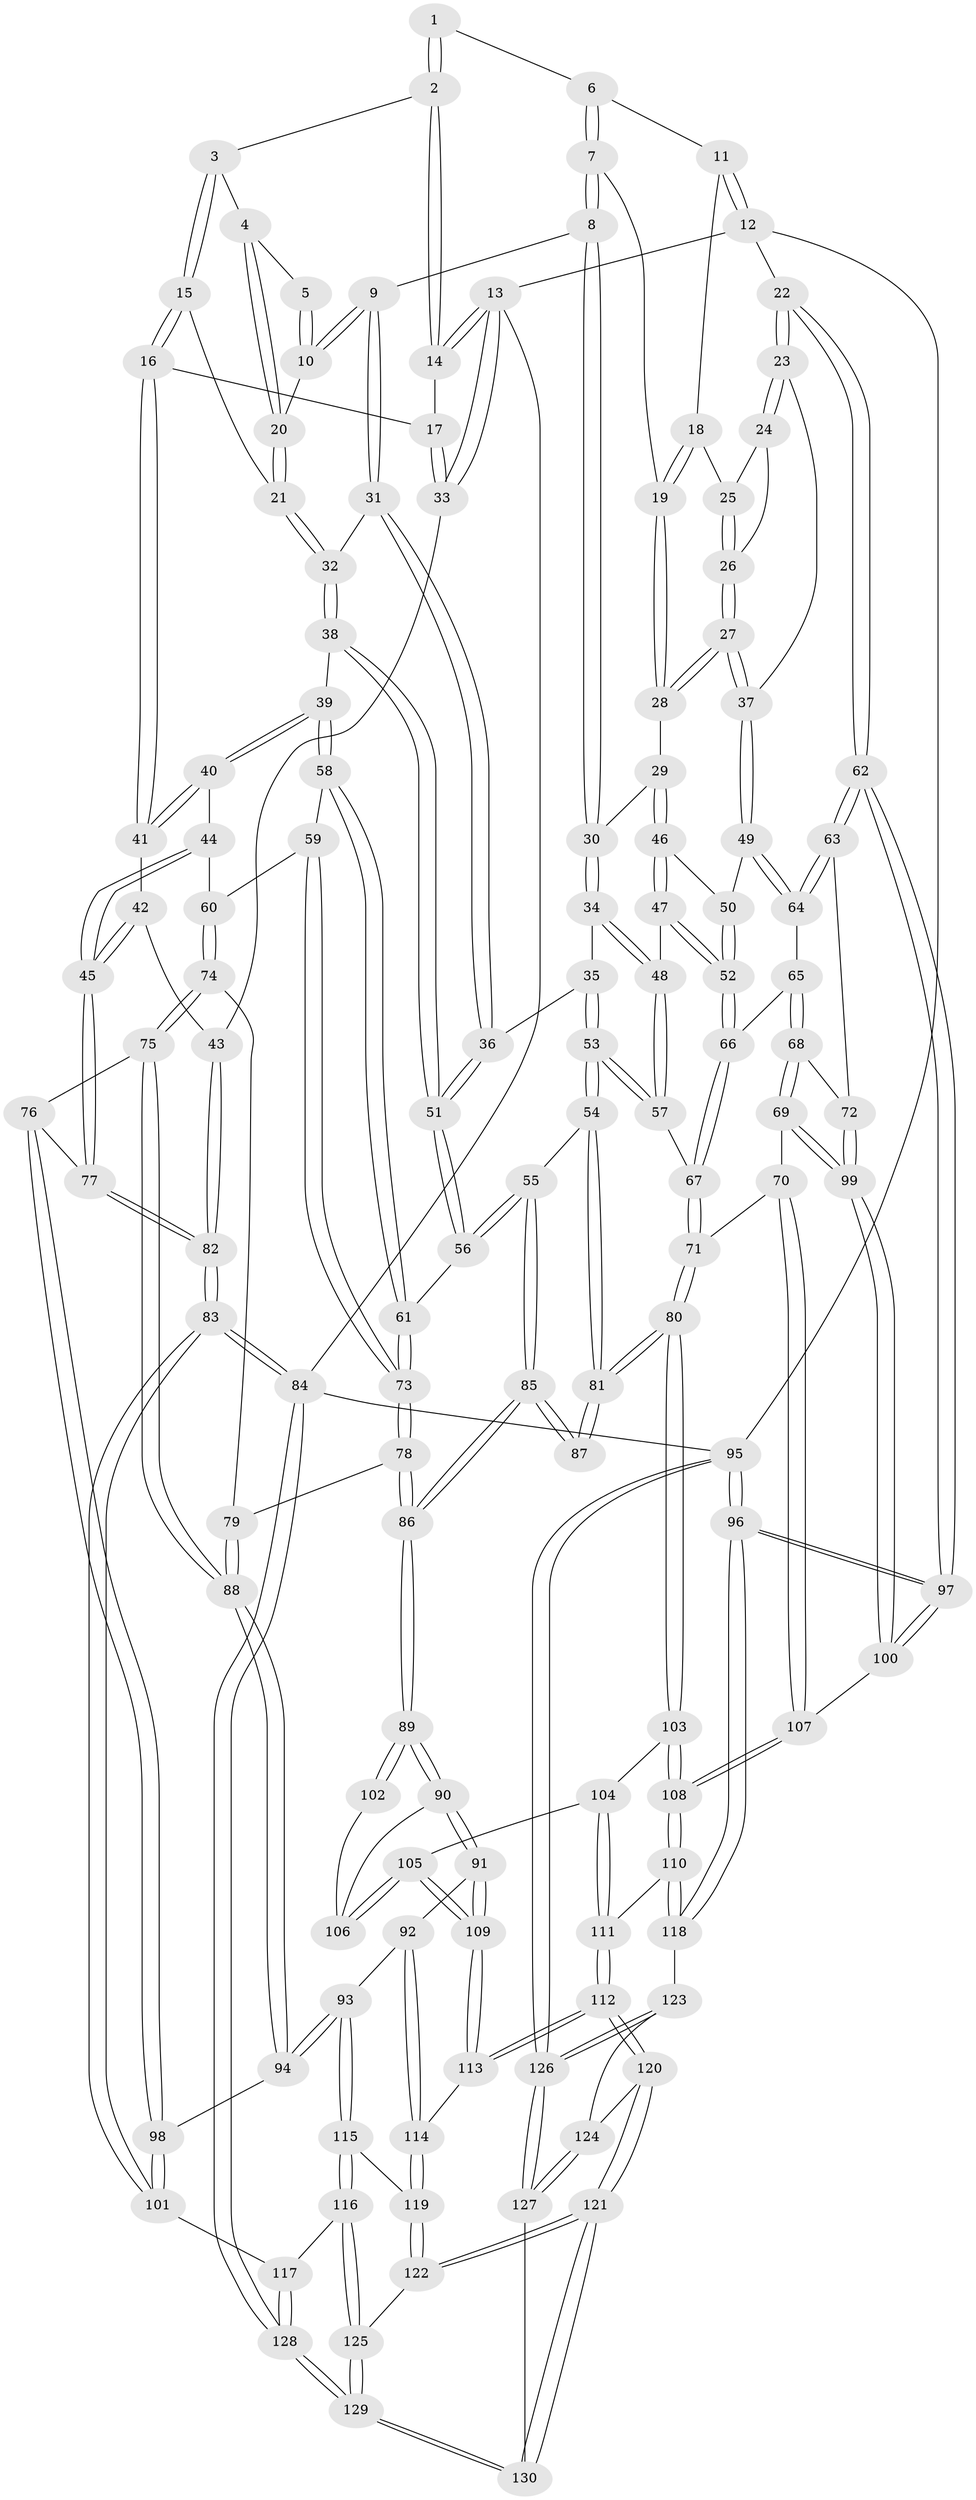 // coarse degree distribution, {5: 0.28205128205128205, 3: 0.2564102564102564, 6: 0.1282051282051282, 9: 0.02564102564102564, 4: 0.20512820512820512, 7: 0.05128205128205128, 2: 0.02564102564102564, 8: 0.02564102564102564}
// Generated by graph-tools (version 1.1) at 2025/21/03/04/25 18:21:03]
// undirected, 130 vertices, 322 edges
graph export_dot {
graph [start="1"]
  node [color=gray90,style=filled];
  1 [pos="+0.509883289929927+0"];
  2 [pos="+0.14279910477997+0"];
  3 [pos="+0.14631000520269827+0"];
  4 [pos="+0.3450010597005287+0.05247984399268176"];
  5 [pos="+0.5064268627612865+0"];
  6 [pos="+0.7929134110686406+0"];
  7 [pos="+0.6484976638291859+0.0800970621700642"];
  8 [pos="+0.5886520937129802+0.11121319941249912"];
  9 [pos="+0.5209254234300413+0.08630587863265461"];
  10 [pos="+0.5014959085743669+0.044316029397232094"];
  11 [pos="+0.876249704712221+0"];
  12 [pos="+1+0"];
  13 [pos="+0+0"];
  14 [pos="+0.05813882338892087+0"];
  15 [pos="+0.2276121379030148+0.10728066249695299"];
  16 [pos="+0.11521274808183832+0.1648079425478812"];
  17 [pos="+0.08183304487833122+0.10584065939465194"];
  18 [pos="+0.823470749342527+0.04935200940549017"];
  19 [pos="+0.7328395431369269+0.10613199469366964"];
  20 [pos="+0.3512787890719829+0.07338355866284174"];
  21 [pos="+0.30227296027242667+0.14481847650126817"];
  22 [pos="+1+0.09483907204856823"];
  23 [pos="+1+0.13975642065411847"];
  24 [pos="+0.9581905881573637+0.11678759835593071"];
  25 [pos="+0.8267906396130477+0.05715756017212379"];
  26 [pos="+0.8486676804434231+0.15908798724020934"];
  27 [pos="+0.8514622607101425+0.2355035801898237"];
  28 [pos="+0.7233323347686144+0.18227218981460722"];
  29 [pos="+0.6780212006577993+0.20518283495439832"];
  30 [pos="+0.617402780324155+0.16969803177340584"];
  31 [pos="+0.4681334246357893+0.17793937749165945"];
  32 [pos="+0.3281129833431047+0.2067969919004357"];
  33 [pos="+0+0.11057317795747897"];
  34 [pos="+0.5567827029061175+0.27847986342745895"];
  35 [pos="+0.5408712742526101+0.2795920282585171"];
  36 [pos="+0.5115843036771279+0.2720839314908931"];
  37 [pos="+0.8624356212047409+0.25722079385095514"];
  38 [pos="+0.3150090143152515+0.25466624753979705"];
  39 [pos="+0.3058961150521434+0.26531901538724095"];
  40 [pos="+0.1451554288326773+0.2662733659807826"];
  41 [pos="+0.11474807566176963+0.16636804018875972"];
  42 [pos="+0.022340708677864904+0.19714863031906005"];
  43 [pos="+0+0.17589352150389023"];
  44 [pos="+0.13815493044415098+0.27916185623704376"];
  45 [pos="+0.05146500268815783+0.3844492327714607"];
  46 [pos="+0.6797466370613171+0.2728826562644505"];
  47 [pos="+0.6336678282338347+0.316888258075774"];
  48 [pos="+0.629756044874263+0.3180960248790116"];
  49 [pos="+0.8615429013508927+0.26116590474231616"];
  50 [pos="+0.7240434065820894+0.28633872812644484"];
  51 [pos="+0.45142772945369536+0.3245552795560558"];
  52 [pos="+0.736817743383838+0.3956943530116959"];
  53 [pos="+0.5360415285770842+0.4332168337532956"];
  54 [pos="+0.5194355536030609+0.4522191145783069"];
  55 [pos="+0.4559823756080851+0.44110106668773086"];
  56 [pos="+0.4480491059117939+0.4354614472624413"];
  57 [pos="+0.6092519965236984+0.3873417318222616"];
  58 [pos="+0.2974082420294789+0.36910764707314536"];
  59 [pos="+0.27451363471983564+0.3915916164130435"];
  60 [pos="+0.2508799738263974+0.40124787094063163"];
  61 [pos="+0.4252207599618489+0.4359628659953264"];
  62 [pos="+1+0.44376293356366997"];
  63 [pos="+0.978610155366246+0.4515699250312641"];
  64 [pos="+0.8666692558404177+0.30193965433339354"];
  65 [pos="+0.7566290461063183+0.3986757823268361"];
  66 [pos="+0.7369710480753794+0.39591558716316144"];
  67 [pos="+0.6780603019939939+0.4416269446429038"];
  68 [pos="+0.7874141048255057+0.45502075197509184"];
  69 [pos="+0.7119533771954738+0.5565422558833746"];
  70 [pos="+0.7035910578763293+0.5591112991759227"];
  71 [pos="+0.6530206016575589+0.5623466276742847"];
  72 [pos="+0.9195721800073425+0.502887769787427"];
  73 [pos="+0.3216173729167534+0.5233848475767829"];
  74 [pos="+0.1617329038851512+0.4642732800100218"];
  75 [pos="+0.10486795650334876+0.48003990072272135"];
  76 [pos="+0.10092959981812408+0.48010071449734903"];
  77 [pos="+0.016998399614804045+0.4431120429434661"];
  78 [pos="+0.31654748262403803+0.535795217454684"];
  79 [pos="+0.3119696824217365+0.5378527891772618"];
  80 [pos="+0.6390811752281667+0.5707779630420541"];
  81 [pos="+0.5865605711884677+0.544689523039085"];
  82 [pos="+0+0.47454563083859286"];
  83 [pos="+0+0.7538498116874771"];
  84 [pos="+0+1"];
  85 [pos="+0.42661684216861245+0.5772776581153541"];
  86 [pos="+0.4096250221820555+0.602623494262688"];
  87 [pos="+0.5696347303452023+0.553563209411299"];
  88 [pos="+0.26013447973750475+0.609798500613797"];
  89 [pos="+0.41453966377016604+0.6435392499695741"];
  90 [pos="+0.41284750862144526+0.6573368313107736"];
  91 [pos="+0.4113340295685058+0.6651586039162093"];
  92 [pos="+0.31502072848744667+0.7303968898415263"];
  93 [pos="+0.2821863976387881+0.7454944240488174"];
  94 [pos="+0.2521748815687498+0.7260717432683127"];
  95 [pos="+1+1"];
  96 [pos="+1+0.935711498073792"];
  97 [pos="+1+0.7566481191149541"];
  98 [pos="+0.15247141931912267+0.7210196390837701"];
  99 [pos="+0.8842531074440947+0.5795839222993538"];
  100 [pos="+0.8913358595709174+0.6886409686767937"];
  101 [pos="+0.06265331100145845+0.7659524183485429"];
  102 [pos="+0.5165209662588053+0.6025726476382585"];
  103 [pos="+0.6326388272247487+0.6626936654425288"];
  104 [pos="+0.6268284956958792+0.6706157408050355"];
  105 [pos="+0.5715429818191342+0.7264753832136069"];
  106 [pos="+0.5150214523087167+0.6352556562076522"];
  107 [pos="+0.8412589490420505+0.7402611289115301"];
  108 [pos="+0.8328864322635317+0.7523583609117961"];
  109 [pos="+0.55036128849579+0.7530520553833507"];
  110 [pos="+0.8246336389324411+0.801815820831608"];
  111 [pos="+0.7271250168737503+0.8437109267844561"];
  112 [pos="+0.6458261311154649+0.8962786231542147"];
  113 [pos="+0.548128932516842+0.8047641645537473"];
  114 [pos="+0.5188664620313158+0.8206178184870161"];
  115 [pos="+0.3013172342074276+0.8406642608138897"];
  116 [pos="+0.2733032742748896+0.9050850892104519"];
  117 [pos="+0.1430350771482702+0.9252341701321626"];
  118 [pos="+0.8437276319741911+0.8306664624877447"];
  119 [pos="+0.44881748730879617+0.8782209694461304"];
  120 [pos="+0.645367347861779+0.9280998531941725"];
  121 [pos="+0.6172280039022761+1"];
  122 [pos="+0.4519909001816172+0.9286262208746165"];
  123 [pos="+0.8571831057459424+0.9177788957079234"];
  124 [pos="+0.8053661647990497+0.9526440752443434"];
  125 [pos="+0.32107886513608236+1"];
  126 [pos="+1+1"];
  127 [pos="+0.6429083391905629+1"];
  128 [pos="+0+1"];
  129 [pos="+0.3149808666429613+1"];
  130 [pos="+0.6287276319543141+1"];
  1 -- 2;
  1 -- 2;
  1 -- 6;
  2 -- 3;
  2 -- 14;
  2 -- 14;
  3 -- 4;
  3 -- 15;
  3 -- 15;
  4 -- 5;
  4 -- 20;
  4 -- 20;
  5 -- 10;
  5 -- 10;
  6 -- 7;
  6 -- 7;
  6 -- 11;
  7 -- 8;
  7 -- 8;
  7 -- 19;
  8 -- 9;
  8 -- 30;
  8 -- 30;
  9 -- 10;
  9 -- 10;
  9 -- 31;
  9 -- 31;
  10 -- 20;
  11 -- 12;
  11 -- 12;
  11 -- 18;
  12 -- 13;
  12 -- 22;
  12 -- 95;
  13 -- 14;
  13 -- 14;
  13 -- 33;
  13 -- 33;
  13 -- 84;
  14 -- 17;
  15 -- 16;
  15 -- 16;
  15 -- 21;
  16 -- 17;
  16 -- 41;
  16 -- 41;
  17 -- 33;
  17 -- 33;
  18 -- 19;
  18 -- 19;
  18 -- 25;
  19 -- 28;
  19 -- 28;
  20 -- 21;
  20 -- 21;
  21 -- 32;
  21 -- 32;
  22 -- 23;
  22 -- 23;
  22 -- 62;
  22 -- 62;
  23 -- 24;
  23 -- 24;
  23 -- 37;
  24 -- 25;
  24 -- 26;
  25 -- 26;
  25 -- 26;
  26 -- 27;
  26 -- 27;
  27 -- 28;
  27 -- 28;
  27 -- 37;
  27 -- 37;
  28 -- 29;
  29 -- 30;
  29 -- 46;
  29 -- 46;
  30 -- 34;
  30 -- 34;
  31 -- 32;
  31 -- 36;
  31 -- 36;
  32 -- 38;
  32 -- 38;
  33 -- 43;
  34 -- 35;
  34 -- 48;
  34 -- 48;
  35 -- 36;
  35 -- 53;
  35 -- 53;
  36 -- 51;
  36 -- 51;
  37 -- 49;
  37 -- 49;
  38 -- 39;
  38 -- 51;
  38 -- 51;
  39 -- 40;
  39 -- 40;
  39 -- 58;
  39 -- 58;
  40 -- 41;
  40 -- 41;
  40 -- 44;
  41 -- 42;
  42 -- 43;
  42 -- 45;
  42 -- 45;
  43 -- 82;
  43 -- 82;
  44 -- 45;
  44 -- 45;
  44 -- 60;
  45 -- 77;
  45 -- 77;
  46 -- 47;
  46 -- 47;
  46 -- 50;
  47 -- 48;
  47 -- 52;
  47 -- 52;
  48 -- 57;
  48 -- 57;
  49 -- 50;
  49 -- 64;
  49 -- 64;
  50 -- 52;
  50 -- 52;
  51 -- 56;
  51 -- 56;
  52 -- 66;
  52 -- 66;
  53 -- 54;
  53 -- 54;
  53 -- 57;
  53 -- 57;
  54 -- 55;
  54 -- 81;
  54 -- 81;
  55 -- 56;
  55 -- 56;
  55 -- 85;
  55 -- 85;
  56 -- 61;
  57 -- 67;
  58 -- 59;
  58 -- 61;
  58 -- 61;
  59 -- 60;
  59 -- 73;
  59 -- 73;
  60 -- 74;
  60 -- 74;
  61 -- 73;
  61 -- 73;
  62 -- 63;
  62 -- 63;
  62 -- 97;
  62 -- 97;
  63 -- 64;
  63 -- 64;
  63 -- 72;
  64 -- 65;
  65 -- 66;
  65 -- 68;
  65 -- 68;
  66 -- 67;
  66 -- 67;
  67 -- 71;
  67 -- 71;
  68 -- 69;
  68 -- 69;
  68 -- 72;
  69 -- 70;
  69 -- 99;
  69 -- 99;
  70 -- 71;
  70 -- 107;
  70 -- 107;
  71 -- 80;
  71 -- 80;
  72 -- 99;
  72 -- 99;
  73 -- 78;
  73 -- 78;
  74 -- 75;
  74 -- 75;
  74 -- 79;
  75 -- 76;
  75 -- 88;
  75 -- 88;
  76 -- 77;
  76 -- 98;
  76 -- 98;
  77 -- 82;
  77 -- 82;
  78 -- 79;
  78 -- 86;
  78 -- 86;
  79 -- 88;
  79 -- 88;
  80 -- 81;
  80 -- 81;
  80 -- 103;
  80 -- 103;
  81 -- 87;
  81 -- 87;
  82 -- 83;
  82 -- 83;
  83 -- 84;
  83 -- 84;
  83 -- 101;
  83 -- 101;
  84 -- 128;
  84 -- 128;
  84 -- 95;
  85 -- 86;
  85 -- 86;
  85 -- 87;
  85 -- 87;
  86 -- 89;
  86 -- 89;
  88 -- 94;
  88 -- 94;
  89 -- 90;
  89 -- 90;
  89 -- 102;
  89 -- 102;
  90 -- 91;
  90 -- 91;
  90 -- 106;
  91 -- 92;
  91 -- 109;
  91 -- 109;
  92 -- 93;
  92 -- 114;
  92 -- 114;
  93 -- 94;
  93 -- 94;
  93 -- 115;
  93 -- 115;
  94 -- 98;
  95 -- 96;
  95 -- 96;
  95 -- 126;
  95 -- 126;
  96 -- 97;
  96 -- 97;
  96 -- 118;
  96 -- 118;
  97 -- 100;
  97 -- 100;
  98 -- 101;
  98 -- 101;
  99 -- 100;
  99 -- 100;
  100 -- 107;
  101 -- 117;
  102 -- 106;
  103 -- 104;
  103 -- 108;
  103 -- 108;
  104 -- 105;
  104 -- 111;
  104 -- 111;
  105 -- 106;
  105 -- 106;
  105 -- 109;
  105 -- 109;
  107 -- 108;
  107 -- 108;
  108 -- 110;
  108 -- 110;
  109 -- 113;
  109 -- 113;
  110 -- 111;
  110 -- 118;
  110 -- 118;
  111 -- 112;
  111 -- 112;
  112 -- 113;
  112 -- 113;
  112 -- 120;
  112 -- 120;
  113 -- 114;
  114 -- 119;
  114 -- 119;
  115 -- 116;
  115 -- 116;
  115 -- 119;
  116 -- 117;
  116 -- 125;
  116 -- 125;
  117 -- 128;
  117 -- 128;
  118 -- 123;
  119 -- 122;
  119 -- 122;
  120 -- 121;
  120 -- 121;
  120 -- 124;
  121 -- 122;
  121 -- 122;
  121 -- 130;
  121 -- 130;
  122 -- 125;
  123 -- 124;
  123 -- 126;
  123 -- 126;
  124 -- 127;
  124 -- 127;
  125 -- 129;
  125 -- 129;
  126 -- 127;
  126 -- 127;
  127 -- 130;
  128 -- 129;
  128 -- 129;
  129 -- 130;
  129 -- 130;
}
